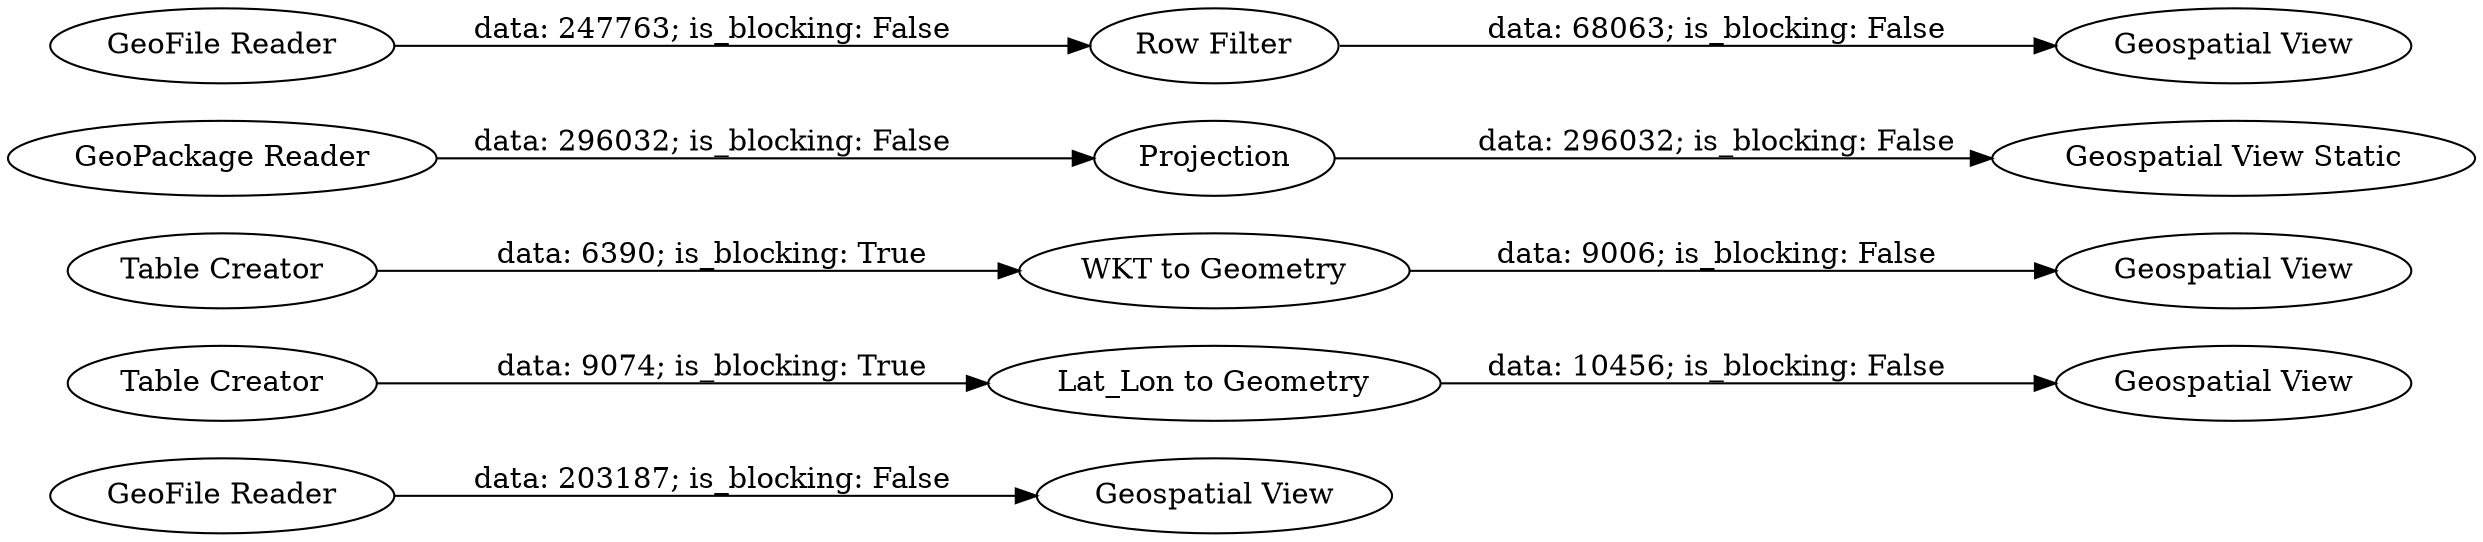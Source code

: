 digraph {
	"-3756355404049323759_11" [label="GeoFile Reader"]
	"-3756355404049323759_3" [label="Lat_Lon to Geometry"]
	"-3756355404049323759_13" [label="Geospatial View"]
	"-3756355404049323759_4" [label="Table Creator"]
	"-3756355404049323759_15" [label="Geospatial View"]
	"-3756355404049323759_6" [label="GeoPackage Reader"]
	"-3756355404049323759_2" [label="Table Creator"]
	"-3756355404049323759_7" [label="Geospatial View"]
	"-3756355404049323759_1" [label="GeoFile Reader"]
	"-3756355404049323759_9" [label="Geospatial View Static"]
	"-3756355404049323759_12" [label="Geospatial View"]
	"-3756355404049323759_10" [label=Projection]
	"-3756355404049323759_14" [label="WKT to Geometry"]
	"-3756355404049323759_8" [label="Row Filter"]
	"-3756355404049323759_14" -> "-3756355404049323759_13" [label="data: 9006; is_blocking: False"]
	"-3756355404049323759_4" -> "-3756355404049323759_14" [label="data: 6390; is_blocking: True"]
	"-3756355404049323759_2" -> "-3756355404049323759_3" [label="data: 9074; is_blocking: True"]
	"-3756355404049323759_11" -> "-3756355404049323759_12" [label="data: 203187; is_blocking: False"]
	"-3756355404049323759_3" -> "-3756355404049323759_15" [label="data: 10456; is_blocking: False"]
	"-3756355404049323759_8" -> "-3756355404049323759_7" [label="data: 68063; is_blocking: False"]
	"-3756355404049323759_6" -> "-3756355404049323759_10" [label="data: 296032; is_blocking: False"]
	"-3756355404049323759_10" -> "-3756355404049323759_9" [label="data: 296032; is_blocking: False"]
	"-3756355404049323759_1" -> "-3756355404049323759_8" [label="data: 247763; is_blocking: False"]
	rankdir=LR
}
